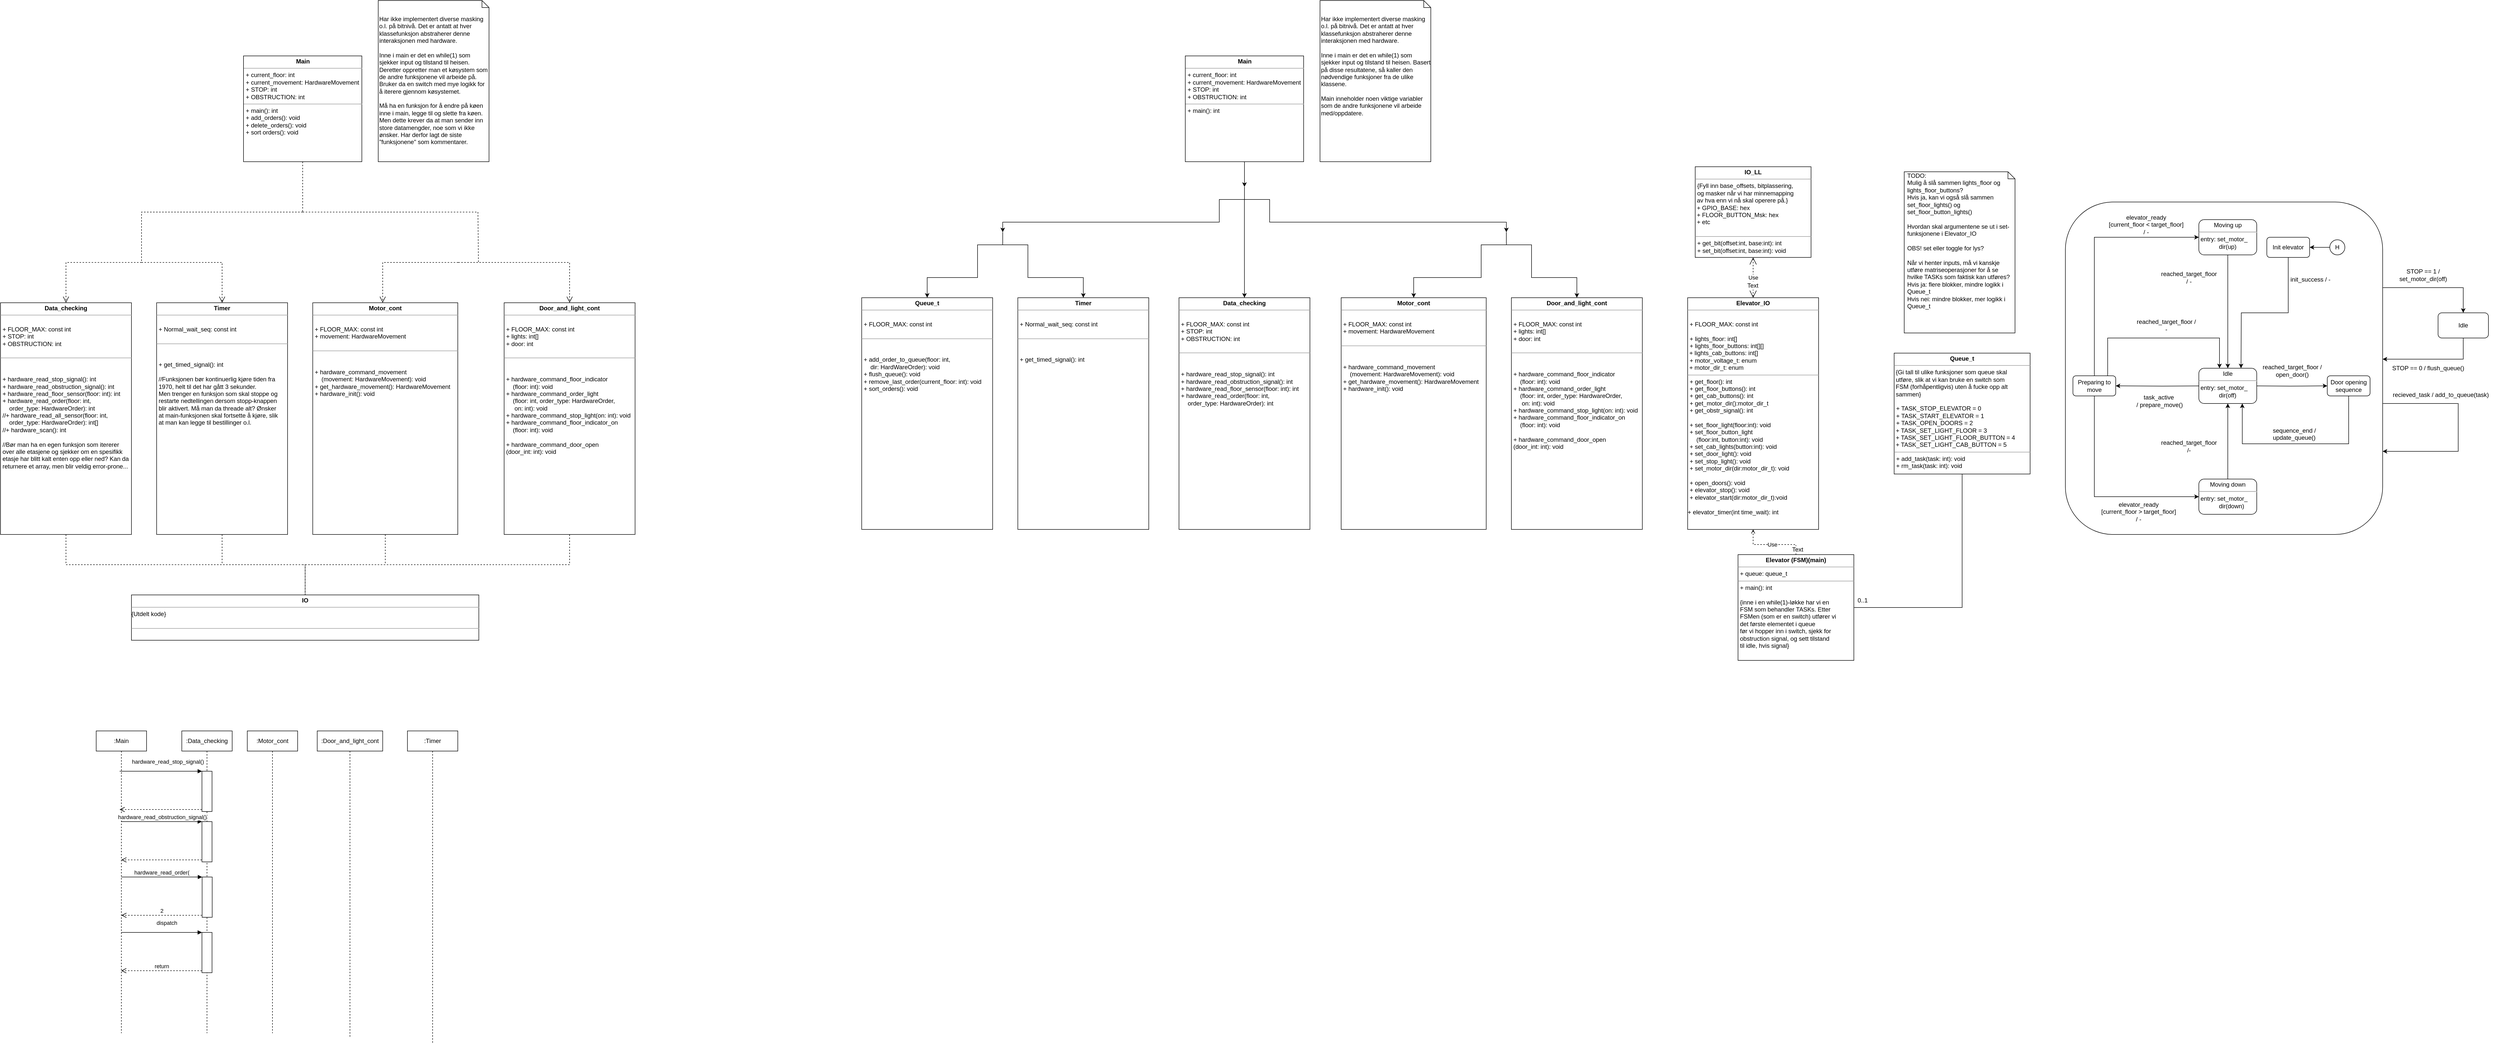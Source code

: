 <mxfile version="12.6.5" type="github"><diagram id="z0SczGEVN_gM085jFo6B" name="Page-1"><mxGraphModel dx="1600" dy="892" grid="1" gridSize="10" guides="1" tooltips="1" connect="1" arrows="1" fold="1" page="1" pageScale="1" pageWidth="850" pageHeight="1100" math="0" shadow="0"><root><mxCell id="0"/><mxCell id="1" parent="0"/><mxCell id="_k9RGH359NyKs4tSmQxl-1" style="edgeStyle=orthogonalEdgeStyle;rounded=0;orthogonalLoop=1;jettySize=auto;html=1;entryX=1;entryY=0.75;entryDx=0;entryDy=0;" edge="1" parent="1" target="_k9RGH359NyKs4tSmQxl-2"><mxGeometry relative="1" as="geometry"><mxPoint x="4770" y="799" as="sourcePoint"/><mxPoint x="4920" y="865" as="targetPoint"/><Array as="points"><mxPoint x="4770" y="840"/><mxPoint x="4920" y="840"/><mxPoint x="4920" y="935"/></Array></mxGeometry></mxCell><mxCell id="_k9RGH359NyKs4tSmQxl-2" value="" style="rounded=1;whiteSpace=wrap;html=1;shadow=0;glass=0;comic=0;" vertex="1" parent="1"><mxGeometry x="4140" y="440" width="630" height="660" as="geometry"/></mxCell><mxCell id="_k9RGH359NyKs4tSmQxl-3" value="&lt;p style=&quot;margin: 0px ; margin-top: 4px ; text-align: center&quot;&gt;&lt;b&gt;Elevator_IO&lt;/b&gt;&lt;/p&gt;&lt;hr size=&quot;1&quot;&gt;&lt;br&gt;&lt;p style=&quot;margin: 0px ; margin-left: 4px&quot;&gt;+ FLOOR_MAX: const int&lt;/p&gt;&lt;p style=&quot;margin: 0px ; margin-left: 4px&quot;&gt;&lt;br&gt;&lt;/p&gt;&lt;p style=&quot;margin: 0px ; margin-left: 4px&quot;&gt;+ lights_floor: int[]&lt;/p&gt;&lt;p style=&quot;margin: 0px ; margin-left: 4px&quot;&gt;+ lights_floor_buttons: int[][]&lt;/p&gt;&amp;nbsp;+ lights_cab_buttons: int[]&lt;br&gt;&lt;p style=&quot;margin: 0px ; margin-left: 4px&quot;&gt;+ motor_voltage_t: enum&lt;/p&gt;&amp;nbsp;+ motor_dir_t: enum&lt;hr size=&quot;1&quot;&gt;&lt;p style=&quot;margin: 0px ; margin-left: 4px&quot;&gt;+ get_floor(): int&lt;/p&gt;&lt;p style=&quot;margin: 0px ; margin-left: 4px&quot;&gt;+ get_floor_buttons(): int&lt;/p&gt;&lt;p style=&quot;margin: 0px ; margin-left: 4px&quot;&gt;+ get_cab_buttons(): int&lt;br&gt;&lt;/p&gt;&lt;p style=&quot;margin: 0px ; margin-left: 4px&quot;&gt;+ get_motor_dir():motor_dir_t&lt;/p&gt;&lt;p style=&quot;margin: 0px ; margin-left: 4px&quot;&gt;+ get_obstr_signal(): int&lt;/p&gt;&lt;p style=&quot;margin: 0px ; margin-left: 4px&quot;&gt;&lt;br&gt;&lt;/p&gt;&lt;p style=&quot;margin: 0px ; margin-left: 4px&quot;&gt;+ set_floor_light(floor:int): void&lt;/p&gt;&lt;p style=&quot;margin: 0px ; margin-left: 4px&quot;&gt;+ set_floor_button_light&lt;/p&gt;&lt;p style=&quot;margin: 0px ; margin-left: 4px&quot;&gt;&amp;nbsp;&amp;nbsp;&amp;nbsp; (floor:int, button:int): void&lt;/p&gt;&lt;p style=&quot;margin: 0px ; margin-left: 4px&quot;&gt;+ set_cab_lights(button:int): void&lt;/p&gt;&lt;p style=&quot;margin: 0px ; margin-left: 4px&quot;&gt;+ set_door_light(): void&lt;/p&gt;&lt;p style=&quot;margin: 0px ; margin-left: 4px&quot;&gt;+ set_stop_light(): void&lt;/p&gt;&lt;p style=&quot;margin: 0px ; margin-left: 4px&quot;&gt;+ set_motor_dir(dir:motor_dir_t): void&lt;br&gt;&lt;/p&gt;&lt;p style=&quot;margin: 0px ; margin-left: 4px&quot;&gt;&lt;br&gt;&lt;/p&gt;&lt;p style=&quot;margin: 0px ; margin-left: 4px&quot;&gt;+ open_doors(): void&lt;/p&gt;&lt;p style=&quot;margin: 0px ; margin-left: 4px&quot;&gt;+ elevator_stop(): void&lt;/p&gt;&lt;p style=&quot;margin: 0px ; margin-left: 4px&quot;&gt;+ elevator_start(dir:motor_dir_t):void&lt;/p&gt;&lt;p style=&quot;margin: 0px ; margin-left: 4px&quot;&gt;&lt;br&gt;&lt;/p&gt;+ elevator_timer(int time_wait): int " style="verticalAlign=top;align=left;overflow=fill;fontSize=12;fontFamily=Helvetica;html=1;rounded=0;shadow=0;comic=0;labelBackgroundColor=none;strokeWidth=1" vertex="1" parent="1"><mxGeometry x="3390" y="630" width="260" height="460" as="geometry"/></mxCell><mxCell id="_k9RGH359NyKs4tSmQxl-4" value="&lt;p style=&quot;margin: 0px ; margin-top: 4px ; text-align: center&quot;&gt;&lt;b&gt;IO_LL&lt;br&gt;&lt;/b&gt;&lt;/p&gt;&lt;hr size=&quot;1&quot;&gt;&lt;p style=&quot;margin: 0px ; margin-left: 4px&quot;&gt;{Fyll inn base_offsets, bitplassering,&lt;/p&gt;&lt;p style=&quot;margin: 0px ; margin-left: 4px&quot;&gt;og masker når vi har minnemapping&lt;/p&gt;&lt;div&gt;&amp;nbsp;av hva enn vi nå skal operere på.}&lt;/div&gt;&lt;div&gt;&amp;nbsp;+ GPIO_BASE: hex&lt;br&gt;&lt;/div&gt;&lt;div&gt;&amp;nbsp;+ FLOOR_BUTTON_Msk: hex&lt;br&gt;&lt;/div&gt;&lt;div&gt;&amp;nbsp;+ etc &lt;br&gt;&lt;/div&gt;&lt;div&gt;&lt;br&gt;&lt;/div&gt;&lt;hr size=&quot;1&quot;&gt;&lt;p style=&quot;margin: 0px ; margin-left: 4px&quot;&gt;+ get_bit(offset:int, base:int): int&lt;/p&gt;&lt;p style=&quot;margin: 0px ; margin-left: 4px&quot;&gt;+ set_bit(offset:int, base:int): void&lt;/p&gt;&lt;p style=&quot;margin: 0px ; margin-left: 4px&quot;&gt;&lt;br&gt;&lt;/p&gt;" style="verticalAlign=top;align=left;overflow=fill;fontSize=12;fontFamily=Helvetica;html=1;rounded=0;shadow=0;comic=0;labelBackgroundColor=none;strokeWidth=1" vertex="1" parent="1"><mxGeometry x="3405" y="370" width="230" height="180" as="geometry"/></mxCell><mxCell id="_k9RGH359NyKs4tSmQxl-5" value="&lt;p style=&quot;margin: 0px ; margin-top: 4px ; text-align: center&quot;&gt;&lt;b&gt;Elevator (FSM)(main)&lt;br&gt;&lt;/b&gt;&lt;/p&gt;&lt;hr size=&quot;1&quot;&gt;&lt;p style=&quot;margin: 0px ; margin-left: 4px&quot;&gt;+ queue: queue_t&lt;br&gt;&lt;/p&gt;&lt;hr size=&quot;1&quot;&gt;&lt;p style=&quot;margin: 0px ; margin-left: 4px&quot;&gt;+ main(): int&lt;/p&gt;&lt;p style=&quot;margin: 0px ; margin-left: 4px&quot;&gt;&lt;br&gt;&lt;/p&gt;&lt;p style=&quot;margin: 0px ; margin-left: 4px&quot;&gt;{inne i en while(1)-løkke har vi en&lt;/p&gt;&lt;p style=&quot;margin: 0px ; margin-left: 4px&quot;&gt;FSM som behandler TASKs. Etter&lt;/p&gt;&lt;p style=&quot;margin: 0px ; margin-left: 4px&quot;&gt;FSMen (som er en switch) utfører vi&lt;/p&gt;&lt;p style=&quot;margin: 0px ; margin-left: 4px&quot;&gt;det første elementet i queue&lt;/p&gt;&lt;p style=&quot;margin: 0px ; margin-left: 4px&quot;&gt;før vi hopper inn i switch, sjekk for&lt;/p&gt;&lt;p style=&quot;margin: 0px ; margin-left: 4px&quot;&gt;obstruction signal, og sett tilstand&lt;/p&gt;&lt;p style=&quot;margin: 0px ; margin-left: 4px&quot;&gt;til idle, hvis signal}&lt;br&gt;&lt;/p&gt;&lt;p style=&quot;margin: 0px ; margin-left: 4px&quot;&gt;&lt;br&gt;&lt;/p&gt;&lt;p style=&quot;margin: 0px ; margin-left: 4px&quot;&gt;&lt;br&gt;&lt;/p&gt;" style="verticalAlign=top;align=left;overflow=fill;fontSize=12;fontFamily=Helvetica;html=1;rounded=0;shadow=0;comic=0;labelBackgroundColor=none;strokeWidth=1" vertex="1" parent="1"><mxGeometry x="3490" y="1140" width="230" height="210" as="geometry"/></mxCell><mxCell id="_k9RGH359NyKs4tSmQxl-6" value="&lt;p style=&quot;margin: 0px ; margin-top: 4px ; text-align: center&quot;&gt;&lt;b&gt;Queue_t&lt;br&gt;&lt;/b&gt;&lt;/p&gt;&lt;hr size=&quot;1&quot;&gt;&lt;div&gt;&amp;nbsp;{Gi tall til ulike funksjoner som queue skal&lt;/div&gt;&lt;div&gt;&amp;nbsp;utføre, slik at vi kan bruke en switch som&lt;/div&gt;&lt;div&gt;&amp;nbsp;FSM (forhåpentligvis) uten å fucke opp alt&lt;/div&gt;&lt;div&gt;&amp;nbsp;sammen}&lt;/div&gt;&lt;p style=&quot;margin: 0px ; margin-left: 4px&quot;&gt;&lt;br&gt;&lt;/p&gt;&lt;p style=&quot;margin: 0px ; margin-left: 4px&quot;&gt;+ TASK_STOP_ELEVATOR = 0&lt;br&gt;&lt;/p&gt;&lt;p style=&quot;margin: 0px ; margin-left: 4px&quot;&gt;+ TASK_START_ELEVATOR = 1&lt;br&gt;&lt;/p&gt;&lt;p style=&quot;margin: 0px ; margin-left: 4px&quot;&gt;+ TASK_OPEN_DOORS = 2&lt;br&gt;&lt;/p&gt;&lt;div&gt;&amp;nbsp;+ TASK_SET_LIGHT_FLOOR = 3&lt;br&gt;&lt;/div&gt;&lt;div&gt;&amp;nbsp;+ TASK_SET_LIGHT_FLOOR_BUTTON = 4&lt;br&gt;&lt;/div&gt;&lt;div&gt;&amp;nbsp;+ TASK_SET_LIGHT_CAB_BUTTON = 5&lt;br&gt;&lt;/div&gt;&lt;hr size=&quot;1&quot;&gt;&lt;p style=&quot;margin: 0px ; margin-left: 4px&quot;&gt;+ add_task(task: int): void&lt;/p&gt;&lt;p style=&quot;margin: 0px ; margin-left: 4px&quot;&gt;+ rm_task(task: int): void&lt;/p&gt;&lt;p style=&quot;margin: 0px ; margin-left: 4px&quot;&gt;&lt;br&gt;&lt;/p&gt;" style="verticalAlign=top;align=left;overflow=fill;fontSize=12;fontFamily=Helvetica;html=1;rounded=0;shadow=0;comic=0;labelBackgroundColor=none;strokeWidth=1" vertex="1" parent="1"><mxGeometry x="3800" y="740" width="270" height="240" as="geometry"/></mxCell><mxCell id="_k9RGH359NyKs4tSmQxl-7" value="Use" style="endArrow=open;endSize=12;dashed=1;html=1;exitX=0.5;exitY=1;exitDx=0;exitDy=0;entryX=0.5;entryY=0;entryDx=0;entryDy=0;rounded=0;startArrow=open;startFill=0;" edge="1" parent="1" source="_k9RGH359NyKs4tSmQxl-3" target="_k9RGH359NyKs4tSmQxl-5"><mxGeometry width="160" relative="1" as="geometry"><mxPoint x="3390" y="1370" as="sourcePoint"/><mxPoint x="3550" y="1370" as="targetPoint"/><Array as="points"><mxPoint x="3520" y="1090"/><mxPoint x="3520" y="1120"/><mxPoint x="3605" y="1120"/></Array></mxGeometry></mxCell><mxCell id="_k9RGH359NyKs4tSmQxl-8" value="Text" style="text;html=1;align=center;verticalAlign=middle;resizable=0;points=[];labelBackgroundColor=#ffffff;" vertex="1" connectable="0" parent="_k9RGH359NyKs4tSmQxl-7"><mxGeometry x="0.852" y="3" relative="1" as="geometry"><mxPoint as="offset"/></mxGeometry></mxCell><mxCell id="_k9RGH359NyKs4tSmQxl-9" value="" style="endArrow=none;endSize=12;html=1;exitX=0.5;exitY=1;exitDx=0;exitDy=0;entryX=1;entryY=0.5;entryDx=0;entryDy=0;rounded=0;endFill=0;" edge="1" parent="1" source="_k9RGH359NyKs4tSmQxl-6" target="_k9RGH359NyKs4tSmQxl-5"><mxGeometry x="0.5" width="160" relative="1" as="geometry"><mxPoint x="3390" y="1370" as="sourcePoint"/><mxPoint x="3550" y="1370" as="targetPoint"/><Array as="points"><mxPoint x="3935" y="1245"/></Array><mxPoint as="offset"/></mxGeometry></mxCell><mxCell id="_k9RGH359NyKs4tSmQxl-10" value="Use" style="endArrow=open;endSize=12;dashed=1;html=1;strokeWidth=1;entryX=0.5;entryY=1;entryDx=0;entryDy=0;exitX=0.5;exitY=0;exitDx=0;exitDy=0;startArrow=open;startSize=12;startFill=0;rounded=0;" edge="1" parent="1" source="_k9RGH359NyKs4tSmQxl-3" target="_k9RGH359NyKs4tSmQxl-4"><mxGeometry width="160" relative="1" as="geometry"><mxPoint x="3390" y="1370" as="sourcePoint"/><mxPoint x="3550" y="1370" as="targetPoint"/></mxGeometry></mxCell><mxCell id="_k9RGH359NyKs4tSmQxl-11" value="Text" style="text;html=1;align=center;verticalAlign=middle;resizable=0;points=[];labelBackgroundColor=#ffffff;" vertex="1" connectable="0" parent="_k9RGH359NyKs4tSmQxl-10"><mxGeometry x="-0.4" y="1" relative="1" as="geometry"><mxPoint as="offset"/></mxGeometry></mxCell><mxCell id="_k9RGH359NyKs4tSmQxl-12" value="&lt;p style=&quot;margin: 0px ; margin-left: 4px&quot;&gt;TODO:&lt;/p&gt;&lt;p style=&quot;margin: 0px ; margin-left: 4px&quot;&gt;Mulig å slå sammen lights_floor og lights_floor_buttons?&lt;/p&gt;&lt;p style=&quot;margin: 0px ; margin-left: 4px&quot;&gt;Hvis ja, kan vi også slå sammen set_floor_lights() og set_floor_button_lights()&lt;/p&gt;&lt;p style=&quot;margin: 0px ; margin-left: 4px&quot;&gt;&lt;br&gt;&lt;/p&gt;&lt;p style=&quot;margin: 0px ; margin-left: 4px&quot;&gt;Hvordan skal argumentene se ut i set-funksjonene i Elevator_IO&lt;/p&gt;&lt;p style=&quot;margin: 0px ; margin-left: 4px&quot;&gt;&lt;br&gt;&lt;/p&gt;&lt;p style=&quot;margin: 0px ; margin-left: 4px&quot;&gt;OBS! set eller toggle for lys?&lt;/p&gt;&lt;p style=&quot;margin: 0px ; margin-left: 4px&quot;&gt;&lt;br&gt;&lt;/p&gt;&lt;p style=&quot;margin: 0px ; margin-left: 4px&quot;&gt;Når vi henter inputs, må vi kanskje&lt;/p&gt;&lt;p style=&quot;margin: 0px ; margin-left: 4px&quot;&gt;utføre matriseoperasjoner for å se&lt;/p&gt;&lt;p style=&quot;margin: 0px ; margin-left: 4px&quot;&gt;hvilke TASKs som faktisk kan utføres?&lt;br&gt;&lt;/p&gt;&lt;p style=&quot;margin: 0px ; margin-left: 4px&quot;&gt;Hvis ja: flere blokker, mindre logikk i Queue_t&lt;/p&gt;&lt;p style=&quot;margin: 0px ; margin-left: 4px&quot;&gt;Hvis nei: mindre blokker, mer logikk i Queue_t&lt;br&gt;&lt;/p&gt;" style="shape=note;whiteSpace=wrap;html=1;size=14;verticalAlign=top;align=left;spacingTop=-6;" vertex="1" parent="1"><mxGeometry x="3820" y="380" width="220" height="320" as="geometry"/></mxCell><mxCell id="_k9RGH359NyKs4tSmQxl-13" value="0..1" style="text;html=1;align=center;verticalAlign=middle;resizable=0;points=[];autosize=1;" vertex="1" parent="1"><mxGeometry x="3717" y="1221" width="40" height="20" as="geometry"/></mxCell><mxCell id="_k9RGH359NyKs4tSmQxl-14" style="edgeStyle=orthogonalEdgeStyle;curved=1;orthogonalLoop=1;jettySize=auto;html=1;entryX=0;entryY=0.5;entryDx=0;entryDy=0;startArrow=none;startFill=0;endArrow=classic;endFill=1;exitX=0;exitY=0.5;exitDx=0;exitDy=0;" edge="1" parent="1"><mxGeometry relative="1" as="geometry"><Array as="points"><mxPoint x="4170" y="1045"/><mxPoint x="4170" y="545"/></Array><mxPoint x="4220" y="1045" as="sourcePoint"/></mxGeometry></mxCell><mxCell id="_k9RGH359NyKs4tSmQxl-15" style="edgeStyle=orthogonalEdgeStyle;curved=1;orthogonalLoop=1;jettySize=auto;html=1;exitX=1;exitY=1;exitDx=0;exitDy=0;entryX=1;entryY=0.5;entryDx=0;entryDy=0;startArrow=none;startFill=0;endArrow=classic;endFill=1;" edge="1" parent="1"><mxGeometry relative="1" as="geometry"><Array as="points"><mxPoint x="4569" y="1105"/><mxPoint x="4970" y="1105"/><mxPoint x="4970" y="545"/></Array><mxPoint x="4600" y="545" as="targetPoint"/></mxGeometry></mxCell><mxCell id="_k9RGH359NyKs4tSmQxl-16" style="edgeStyle=orthogonalEdgeStyle;rounded=0;orthogonalLoop=1;jettySize=auto;html=1;entryX=0.5;entryY=0;entryDx=0;entryDy=0;exitX=1;exitY=0.267;exitDx=0;exitDy=0;exitPerimeter=0;" edge="1" parent="1" source="_k9RGH359NyKs4tSmQxl-2" target="_k9RGH359NyKs4tSmQxl-18"><mxGeometry relative="1" as="geometry"><mxPoint x="4810" y="610" as="sourcePoint"/><Array as="points"><mxPoint x="4770" y="610"/><mxPoint x="4930" y="610"/></Array></mxGeometry></mxCell><mxCell id="_k9RGH359NyKs4tSmQxl-17" style="edgeStyle=orthogonalEdgeStyle;rounded=0;orthogonalLoop=1;jettySize=auto;html=1;exitX=0.5;exitY=1;exitDx=0;exitDy=0;" edge="1" parent="1" source="_k9RGH359NyKs4tSmQxl-18" target="_k9RGH359NyKs4tSmQxl-2"><mxGeometry relative="1" as="geometry"><mxPoint x="4910" y="752" as="targetPoint"/><Array as="points"><mxPoint x="4930" y="752"/></Array></mxGeometry></mxCell><mxCell id="_k9RGH359NyKs4tSmQxl-18" value="&lt;div&gt;Idle&lt;br&gt;&lt;/div&gt;" style="rounded=1;whiteSpace=wrap;html=1;" vertex="1" parent="1"><mxGeometry x="4880" y="660" width="100" height="50" as="geometry"/></mxCell><mxCell id="_k9RGH359NyKs4tSmQxl-19" value="&lt;div&gt;STOP == 1 /&lt;/div&gt;&lt;div&gt;set_motor_dir(off)&lt;/div&gt;" style="text;html=1;align=center;verticalAlign=middle;resizable=0;points=[];autosize=1;" vertex="1" parent="1"><mxGeometry x="4790" y="570" width="120" height="30" as="geometry"/></mxCell><mxCell id="_k9RGH359NyKs4tSmQxl-20" value="STOP == 0 / flush_queue()" style="text;html=1;align=center;verticalAlign=middle;resizable=0;points=[];autosize=1;" vertex="1" parent="1"><mxGeometry x="4780" y="760" width="160" height="20" as="geometry"/></mxCell><mxCell id="_k9RGH359NyKs4tSmQxl-21" style="edgeStyle=orthogonalEdgeStyle;rounded=0;orthogonalLoop=1;jettySize=auto;html=1;exitX=0;exitY=0.5;exitDx=0;exitDy=0;entryX=1;entryY=0.5;entryDx=0;entryDy=0;" edge="1" parent="1" source="_k9RGH359NyKs4tSmQxl-22" target="_k9RGH359NyKs4tSmQxl-32"><mxGeometry relative="1" as="geometry"/></mxCell><mxCell id="_k9RGH359NyKs4tSmQxl-22" value="H" style="ellipse;whiteSpace=wrap;html=1;aspect=fixed;" vertex="1" parent="1"><mxGeometry x="4665" y="515" width="30" height="30" as="geometry"/></mxCell><mxCell id="_k9RGH359NyKs4tSmQxl-23" value="" style="edgeStyle=orthogonalEdgeStyle;rounded=0;orthogonalLoop=1;jettySize=auto;html=1;" edge="1" parent="1" target="_k9RGH359NyKs4tSmQxl-30"><mxGeometry relative="1" as="geometry"><mxPoint x="4510" y="805" as="sourcePoint"/></mxGeometry></mxCell><mxCell id="_k9RGH359NyKs4tSmQxl-24" value="" style="edgeStyle=orthogonalEdgeStyle;rounded=0;orthogonalLoop=1;jettySize=auto;html=1;" edge="1" parent="1" target="_k9RGH359NyKs4tSmQxl-28"><mxGeometry relative="1" as="geometry"><mxPoint x="4425" y="805" as="sourcePoint"/></mxGeometry></mxCell><mxCell id="_k9RGH359NyKs4tSmQxl-25" style="edgeStyle=orthogonalEdgeStyle;rounded=0;orthogonalLoop=1;jettySize=auto;html=1;exitX=0.75;exitY=0;exitDx=0;exitDy=0;entryX=0.25;entryY=0;entryDx=0;entryDy=0;" edge="1" parent="1" source="_k9RGH359NyKs4tSmQxl-28"><mxGeometry relative="1" as="geometry"><Array as="points"><mxPoint x="4224" y="710"/><mxPoint x="4446" y="710"/></Array><mxPoint x="4446" y="770" as="targetPoint"/></mxGeometry></mxCell><mxCell id="_k9RGH359NyKs4tSmQxl-26" style="edgeStyle=orthogonalEdgeStyle;rounded=0;orthogonalLoop=1;jettySize=auto;html=1;exitX=0.5;exitY=1;exitDx=0;exitDy=0;entryX=0;entryY=0.5;entryDx=0;entryDy=0;" edge="1" parent="1" source="_k9RGH359NyKs4tSmQxl-28" target="_k9RGH359NyKs4tSmQxl-44"><mxGeometry relative="1" as="geometry"/></mxCell><mxCell id="_k9RGH359NyKs4tSmQxl-27" style="edgeStyle=orthogonalEdgeStyle;rounded=0;orthogonalLoop=1;jettySize=auto;html=1;exitX=0.5;exitY=0;exitDx=0;exitDy=0;entryX=0;entryY=0.5;entryDx=0;entryDy=0;" edge="1" parent="1" source="_k9RGH359NyKs4tSmQxl-28" target="_k9RGH359NyKs4tSmQxl-42"><mxGeometry relative="1" as="geometry"/></mxCell><mxCell id="_k9RGH359NyKs4tSmQxl-28" value="Preparing to move" style="rounded=1;whiteSpace=wrap;html=1;shadow=0;glass=0;comic=0;" vertex="1" parent="1"><mxGeometry x="4155" y="785" width="85" height="40" as="geometry"/></mxCell><mxCell id="_k9RGH359NyKs4tSmQxl-29" style="edgeStyle=orthogonalEdgeStyle;rounded=0;orthogonalLoop=1;jettySize=auto;html=1;exitX=0.5;exitY=1;exitDx=0;exitDy=0;entryX=0.75;entryY=1;entryDx=0;entryDy=0;" edge="1" parent="1" source="_k9RGH359NyKs4tSmQxl-30" target="_k9RGH359NyKs4tSmQxl-40"><mxGeometry relative="1" as="geometry"><mxPoint x="4702.5" y="930" as="targetPoint"/><Array as="points"><mxPoint x="4703" y="920"/><mxPoint x="4491" y="920"/></Array></mxGeometry></mxCell><mxCell id="_k9RGH359NyKs4tSmQxl-30" value="Door opening sequence" style="rounded=1;whiteSpace=wrap;html=1;shadow=0;glass=0;comic=0;" vertex="1" parent="1"><mxGeometry x="4660" y="785" width="85" height="40" as="geometry"/></mxCell><mxCell id="_k9RGH359NyKs4tSmQxl-31" style="edgeStyle=orthogonalEdgeStyle;rounded=0;orthogonalLoop=1;jettySize=auto;html=1;exitX=0.5;exitY=1;exitDx=0;exitDy=0;entryX=0.75;entryY=0;entryDx=0;entryDy=0;" edge="1" parent="1" source="_k9RGH359NyKs4tSmQxl-32"><mxGeometry relative="1" as="geometry"><mxPoint x="4488.75" y="770" as="targetPoint"/></mxGeometry></mxCell><mxCell id="_k9RGH359NyKs4tSmQxl-32" value="Init elevator" style="rounded=1;whiteSpace=wrap;html=1;shadow=0;glass=0;comic=0;" vertex="1" parent="1"><mxGeometry x="4540" y="510" width="85" height="40" as="geometry"/></mxCell><mxCell id="_k9RGH359NyKs4tSmQxl-33" value="&lt;div&gt;reached_target_floor&lt;/div&gt;&lt;div&gt;/-&lt;br&gt;&lt;/div&gt;" style="text;html=1;align=center;verticalAlign=middle;resizable=0;points=[];autosize=1;" vertex="1" parent="1"><mxGeometry x="4315" y="910" width="140" height="30" as="geometry"/></mxCell><mxCell id="_k9RGH359NyKs4tSmQxl-34" value="&lt;div&gt;reached_target_floor / &lt;br&gt;&lt;/div&gt;&lt;div&gt;open_door()&lt;br&gt;&lt;/div&gt;" style="text;html=1;align=center;verticalAlign=middle;resizable=0;points=[];autosize=1;" vertex="1" parent="1"><mxGeometry x="4515" y="760" width="150" height="30" as="geometry"/></mxCell><mxCell id="_k9RGH359NyKs4tSmQxl-35" value="&lt;div&gt;task_active&lt;br&gt;&lt;/div&gt;&amp;nbsp;/ prepare_move()" style="text;html=1;align=center;verticalAlign=middle;resizable=0;points=[];autosize=1;" vertex="1" parent="1"><mxGeometry x="4265" y="820" width="120" height="30" as="geometry"/></mxCell><mxCell id="_k9RGH359NyKs4tSmQxl-36" value="&lt;div&gt;reached_target_floor &lt;br&gt;&lt;/div&gt;&lt;div&gt;/ -&lt;br&gt;&lt;/div&gt;" style="text;html=1;align=center;verticalAlign=middle;resizable=0;points=[];autosize=1;" vertex="1" parent="1"><mxGeometry x="4315" y="575" width="140" height="30" as="geometry"/></mxCell><mxCell id="_k9RGH359NyKs4tSmQxl-37" value="&lt;div&gt;elevator_ready&lt;/div&gt;&lt;div&gt;[current_floor &amp;lt; target_floor]&lt;/div&gt;&lt;div&gt;/ -&lt;/div&gt;" style="text;html=1;align=center;verticalAlign=middle;resizable=0;points=[];autosize=1;" vertex="1" parent="1"><mxGeometry x="4205" y="460" width="190" height="50" as="geometry"/></mxCell><mxCell id="_k9RGH359NyKs4tSmQxl-38" value="&lt;div&gt;elevator_ready&lt;/div&gt;&lt;div&gt;[current_floor &amp;gt; target_floor]&lt;/div&gt;&lt;div&gt;/ -&lt;/div&gt;" style="text;html=1;align=center;verticalAlign=middle;resizable=0;points=[];autosize=1;" vertex="1" parent="1"><mxGeometry x="4190" y="1030" width="190" height="50" as="geometry"/></mxCell><mxCell id="_k9RGH359NyKs4tSmQxl-39" value="&lt;div&gt;reached_target_floor /&lt;/div&gt;&lt;div&gt;-&lt;br&gt;&lt;/div&gt;" style="text;html=1;align=center;verticalAlign=middle;resizable=0;points=[];autosize=1;" vertex="1" parent="1"><mxGeometry x="4265" y="670" width="150" height="30" as="geometry"/></mxCell><mxCell id="_k9RGH359NyKs4tSmQxl-40" value="&lt;p style=&quot;margin: 4px 0px 0px&quot; align=&quot;center&quot;&gt;Idle&lt;br&gt;&lt;/p&gt;&lt;hr&gt;&lt;div&gt;&amp;nbsp;entry: set_motor_&lt;/div&gt;&lt;div&gt;&amp;nbsp;&amp;nbsp;&amp;nbsp;&amp;nbsp;&amp;nbsp;&amp;nbsp;&amp;nbsp;&amp;nbsp;&amp;nbsp;&amp;nbsp;&amp;nbsp; dir(off)&lt;br&gt;&lt;/div&gt;&lt;div&gt;&lt;br&gt;&lt;br&gt;&lt;/div&gt;" style="verticalAlign=top;align=left;overflow=fill;fontSize=12;fontFamily=Helvetica;html=1;shadow=0;glass=0;comic=0;rounded=1;" vertex="1" parent="1"><mxGeometry x="4405" y="770" width="115" height="70" as="geometry"/></mxCell><mxCell id="_k9RGH359NyKs4tSmQxl-41" style="edgeStyle=orthogonalEdgeStyle;rounded=0;orthogonalLoop=1;jettySize=auto;html=1;exitX=0.5;exitY=1;exitDx=0;exitDy=0;entryX=0.5;entryY=0;entryDx=0;entryDy=0;" edge="1" parent="1" source="_k9RGH359NyKs4tSmQxl-42" target="_k9RGH359NyKs4tSmQxl-40"><mxGeometry relative="1" as="geometry"/></mxCell><mxCell id="_k9RGH359NyKs4tSmQxl-42" value="&lt;p style=&quot;margin: 4px 0px 0px&quot; align=&quot;center&quot;&gt;Moving up&lt;br&gt;&lt;/p&gt;&lt;hr&gt;&lt;div&gt;&amp;nbsp;entry: set_motor_&lt;/div&gt;&lt;div&gt;&amp;nbsp;&amp;nbsp;&amp;nbsp;&amp;nbsp;&amp;nbsp;&amp;nbsp;&amp;nbsp;&amp;nbsp;&amp;nbsp;&amp;nbsp;&amp;nbsp; dir(up)&lt;br&gt;&lt;/div&gt;&lt;div&gt;&lt;br&gt;&lt;br&gt;&lt;/div&gt;" style="verticalAlign=top;align=left;overflow=fill;fontSize=12;fontFamily=Helvetica;html=1;shadow=0;glass=0;comic=0;rounded=1;" vertex="1" parent="1"><mxGeometry x="4405" y="475" width="115" height="70" as="geometry"/></mxCell><mxCell id="_k9RGH359NyKs4tSmQxl-43" style="edgeStyle=orthogonalEdgeStyle;rounded=0;orthogonalLoop=1;jettySize=auto;html=1;exitX=0.5;exitY=0;exitDx=0;exitDy=0;entryX=0.5;entryY=1;entryDx=0;entryDy=0;" edge="1" parent="1" source="_k9RGH359NyKs4tSmQxl-44" target="_k9RGH359NyKs4tSmQxl-40"><mxGeometry relative="1" as="geometry"/></mxCell><mxCell id="_k9RGH359NyKs4tSmQxl-44" value="&lt;p style=&quot;margin: 4px 0px 0px&quot; align=&quot;center&quot;&gt;Moving down&lt;br&gt;&lt;/p&gt;&lt;hr&gt;&lt;div&gt;&amp;nbsp;entry: set_motor_&lt;/div&gt;&lt;div&gt;&amp;nbsp;&amp;nbsp;&amp;nbsp;&amp;nbsp;&amp;nbsp;&amp;nbsp;&amp;nbsp;&amp;nbsp;&amp;nbsp;&amp;nbsp;&amp;nbsp; dir(down)&lt;br&gt;&lt;/div&gt;&lt;div&gt;&lt;br&gt;&lt;br&gt;&lt;/div&gt;" style="verticalAlign=top;align=left;overflow=fill;fontSize=12;fontFamily=Helvetica;html=1;shadow=0;glass=0;comic=0;rounded=1;" vertex="1" parent="1"><mxGeometry x="4405" y="990" width="115" height="70" as="geometry"/></mxCell><mxCell id="_k9RGH359NyKs4tSmQxl-45" value="recieved_task / add_to_queue(task) " style="text;html=1;align=center;verticalAlign=middle;resizable=0;points=[];autosize=1;" vertex="1" parent="1"><mxGeometry x="4770" y="813" width="230" height="20" as="geometry"/></mxCell><mxCell id="_k9RGH359NyKs4tSmQxl-46" value="&lt;div&gt;sequence_end /&lt;/div&gt;&lt;div&gt;update_queue()&lt;/div&gt;" style="text;html=1;" vertex="1" parent="1"><mxGeometry x="4550" y="880" width="110" height="30" as="geometry"/></mxCell><mxCell id="_k9RGH359NyKs4tSmQxl-47" value="&lt;div&gt;init_success / -&lt;/div&gt;" style="text;html=1;" vertex="1" parent="1"><mxGeometry x="4585" y="580" width="100" height="30" as="geometry"/></mxCell><mxCell id="_k9RGH359NyKs4tSmQxl-48" value="&lt;p style=&quot;margin: 0px ; margin-top: 4px ; text-align: center&quot;&gt;&lt;b&gt;Door_and_light_cont&lt;/b&gt;&lt;/p&gt;&lt;hr size=&quot;1&quot;&gt;&lt;br&gt;&lt;p style=&quot;margin: 0px ; margin-left: 4px&quot;&gt;+ FLOOR_MAX: const int&lt;/p&gt;&lt;p style=&quot;margin: 0px ; margin-left: 4px&quot;&gt;+ lights: int[]&lt;/p&gt;&lt;p style=&quot;margin: 0px ; margin-left: 4px&quot;&gt;+ door: int&lt;/p&gt;&lt;p style=&quot;margin: 0px ; margin-left: 4px&quot;&gt;&lt;br&gt;&lt;/p&gt;&lt;p style=&quot;margin: 0px ; margin-left: 4px&quot;&gt;&lt;/p&gt;&lt;hr size=&quot;1&quot;&gt;&lt;p style=&quot;margin: 0px ; margin-left: 4px&quot;&gt;&lt;br&gt;&lt;/p&gt;&lt;p style=&quot;margin: 0px ; margin-left: 4px&quot;&gt;&lt;br&gt;&lt;/p&gt;&lt;p style=&quot;margin: 0px ; margin-left: 4px&quot;&gt;+ hardware_command_floor_indicator&lt;/p&gt;&lt;p style=&quot;margin: 0px ; margin-left: 4px&quot;&gt;&amp;nbsp; &amp;nbsp; (floor: int): void&lt;/p&gt;&lt;p style=&quot;margin: 0px ; margin-left: 4px&quot;&gt;+ hardware_command_order_light&lt;/p&gt;&lt;p style=&quot;margin: 0px ; margin-left: 4px&quot;&gt;&amp;nbsp; &amp;nbsp; (floor: int, order_type: HardwareOrder,&amp;nbsp;&lt;/p&gt;&lt;p style=&quot;margin: 0px ; margin-left: 4px&quot;&gt;&amp;nbsp; &amp;nbsp; &amp;nbsp;on: int): void&lt;/p&gt;&lt;p style=&quot;margin: 0px ; margin-left: 4px&quot;&gt;+ hardware_command_stop_light(on: int): void&lt;/p&gt;&lt;p style=&quot;margin: 0px ; margin-left: 4px&quot;&gt;+ hardware_command_floor_indicator_on&lt;/p&gt;&lt;p style=&quot;margin: 0px ; margin-left: 4px&quot;&gt;&amp;nbsp; &amp;nbsp; (floor: int): void&lt;/p&gt;&lt;p style=&quot;margin: 0px ; margin-left: 4px&quot;&gt;&lt;br&gt;&lt;/p&gt;&lt;p style=&quot;margin: 0px 0px 0px 4px&quot;&gt;+ hardware_command_door_open&lt;/p&gt;&lt;p style=&quot;margin: 0px 0px 0px 4px&quot;&gt;(door_int: int): void&lt;/p&gt;&lt;p style=&quot;margin: 0px 0px 0px 4px&quot;&gt;&lt;br&gt;&lt;/p&gt;" style="verticalAlign=top;align=left;overflow=fill;fontSize=12;fontFamily=Helvetica;html=1;rounded=0;shadow=0;comic=0;labelBackgroundColor=none;strokeWidth=1" vertex="1" parent="1"><mxGeometry x="3040" y="630" width="260" height="460" as="geometry"/></mxCell><mxCell id="_k9RGH359NyKs4tSmQxl-49" value="&lt;p style=&quot;margin: 0px ; margin-top: 4px ; text-align: center&quot;&gt;&lt;b&gt;Motor_cont&lt;/b&gt;&lt;/p&gt;&lt;hr size=&quot;1&quot;&gt;&lt;br&gt;&lt;p style=&quot;margin: 0px ; margin-left: 4px&quot;&gt;+ FLOOR_MAX: const int&lt;/p&gt;&lt;p style=&quot;margin: 0px ; margin-left: 4px&quot;&gt;+ movement: HardwareMovement&lt;/p&gt;&lt;p style=&quot;margin: 0px ; margin-left: 4px&quot;&gt;&lt;br&gt;&lt;/p&gt;&lt;p style=&quot;margin: 0px ; margin-left: 4px&quot;&gt;&lt;/p&gt;&lt;hr size=&quot;1&quot;&gt;&lt;p style=&quot;margin: 0px ; margin-left: 4px&quot;&gt;&lt;br&gt;&lt;/p&gt;&lt;p style=&quot;margin: 0px ; margin-left: 4px&quot;&gt;&lt;br&gt;&lt;/p&gt;&lt;p style=&quot;margin: 0px ; margin-left: 4px&quot;&gt;+ hardware_command_movement&lt;/p&gt;&lt;p style=&quot;margin: 0px ; margin-left: 4px&quot;&gt;&amp;nbsp; &amp;nbsp; (movement: HardwareMovement): void&lt;/p&gt;&lt;p style=&quot;margin: 0px ; margin-left: 4px&quot;&gt;+ get_hardware_movement(): HardwareMovement&lt;/p&gt;&lt;p style=&quot;margin: 0px ; margin-left: 4px&quot;&gt;+ hardware_init(): void&lt;/p&gt;" style="verticalAlign=top;align=left;overflow=fill;fontSize=12;fontFamily=Helvetica;html=1;rounded=0;shadow=0;comic=0;labelBackgroundColor=none;strokeWidth=1" vertex="1" parent="1"><mxGeometry x="2702" y="630" width="288" height="460" as="geometry"/></mxCell><mxCell id="_k9RGH359NyKs4tSmQxl-50" value="&lt;p style=&quot;margin: 0px ; margin-top: 4px ; text-align: center&quot;&gt;&lt;b&gt;Data_checking&lt;/b&gt;&lt;/p&gt;&lt;hr size=&quot;1&quot;&gt;&lt;br&gt;&lt;p style=&quot;margin: 0px ; margin-left: 4px&quot;&gt;+ FLOOR_MAX: const int&lt;/p&gt;&lt;p style=&quot;margin: 0px ; margin-left: 4px&quot;&gt;+ STOP: int&lt;/p&gt;&lt;p style=&quot;margin: 0px ; margin-left: 4px&quot;&gt;+ OBSTRUCTION: int&lt;/p&gt;&lt;p style=&quot;margin: 0px ; margin-left: 4px&quot;&gt;&lt;br&gt;&lt;/p&gt;&lt;p style=&quot;margin: 0px ; margin-left: 4px&quot;&gt;&lt;/p&gt;&lt;hr size=&quot;1&quot;&gt;&lt;p style=&quot;margin: 0px ; margin-left: 4px&quot;&gt;&lt;br&gt;&lt;/p&gt;&lt;p style=&quot;margin: 0px ; margin-left: 4px&quot;&gt;&lt;br&gt;&lt;/p&gt;&lt;p style=&quot;margin: 0px ; margin-left: 4px&quot;&gt;+ hardware_read_stop_signal(): int&lt;/p&gt;&lt;p style=&quot;margin: 0px ; margin-left: 4px&quot;&gt;+ hardware_read_obstruction_signal(): int&lt;br&gt;&lt;/p&gt;&lt;p style=&quot;margin: 0px ; margin-left: 4px&quot;&gt;+ hardware_read_floor_sensor(floor: int): int&lt;/p&gt;&lt;p style=&quot;margin: 0px ; margin-left: 4px&quot;&gt;+ hardware_read_order(floor: int,&amp;nbsp;&lt;/p&gt;&lt;p style=&quot;margin: 0px ; margin-left: 4px&quot;&gt;&amp;nbsp; &amp;nbsp; order_type: HardwareOrder): int&lt;/p&gt;" style="verticalAlign=top;align=left;overflow=fill;fontSize=12;fontFamily=Helvetica;html=1;rounded=0;shadow=0;comic=0;labelBackgroundColor=none;strokeWidth=1" vertex="1" parent="1"><mxGeometry x="2380" y="630" width="260" height="460" as="geometry"/></mxCell><mxCell id="_k9RGH359NyKs4tSmQxl-51" value="&lt;p style=&quot;margin: 0px ; margin-top: 4px ; text-align: center&quot;&gt;&lt;b&gt;Timer&lt;/b&gt;&lt;/p&gt;&lt;hr size=&quot;1&quot;&gt;&lt;br&gt;&lt;p style=&quot;margin: 0px ; margin-left: 4px&quot;&gt;+ Normal_wait_seq: const int&lt;/p&gt;&lt;p style=&quot;margin: 0px ; margin-left: 4px&quot;&gt;&lt;br&gt;&lt;/p&gt;&lt;p style=&quot;margin: 0px ; margin-left: 4px&quot;&gt;&lt;/p&gt;&lt;hr size=&quot;1&quot;&gt;&lt;p style=&quot;margin: 0px ; margin-left: 4px&quot;&gt;&lt;br&gt;&lt;/p&gt;&lt;p style=&quot;margin: 0px ; margin-left: 4px&quot;&gt;&lt;br&gt;&lt;/p&gt;&lt;p style=&quot;margin: 0px ; margin-left: 4px&quot;&gt;+ get_timed_signal(): int&amp;nbsp;&lt;/p&gt;&lt;p style=&quot;margin: 0px ; margin-left: 4px&quot;&gt;&lt;br&gt;&lt;/p&gt;&lt;p style=&quot;margin: 0px ; margin-left: 4px&quot;&gt;&lt;br&gt;&lt;/p&gt;" style="verticalAlign=top;align=left;overflow=fill;fontSize=12;fontFamily=Helvetica;html=1;rounded=0;shadow=0;comic=0;labelBackgroundColor=none;strokeWidth=1" vertex="1" parent="1"><mxGeometry x="2060" y="630" width="260" height="460" as="geometry"/></mxCell><mxCell id="_k9RGH359NyKs4tSmQxl-52" value="&lt;p style=&quot;margin: 0px ; margin-top: 4px ; text-align: center&quot;&gt;&lt;b&gt;Queue_t&lt;/b&gt;&lt;/p&gt;&lt;hr size=&quot;1&quot;&gt;&lt;br&gt;&lt;p style=&quot;margin: 0px ; margin-left: 4px&quot;&gt;+ FLOOR_MAX: const int&lt;/p&gt;&lt;p style=&quot;margin: 0px ; margin-left: 4px&quot;&gt;&lt;br&gt;&lt;/p&gt;&lt;p style=&quot;margin: 0px ; margin-left: 4px&quot;&gt;&lt;/p&gt;&lt;hr size=&quot;1&quot;&gt;&lt;p style=&quot;margin: 0px ; margin-left: 4px&quot;&gt;&lt;br&gt;&lt;/p&gt;&lt;p style=&quot;margin: 0px ; margin-left: 4px&quot;&gt;&lt;br&gt;&lt;/p&gt;&lt;p style=&quot;margin: 0px ; margin-left: 4px&quot;&gt;+ add_order_to_queue(floor: int,&amp;nbsp;&lt;/p&gt;&lt;p style=&quot;margin: 0px ; margin-left: 4px&quot;&gt;&amp;nbsp; &amp;nbsp; dir: HardWareOrder): void&lt;/p&gt;&lt;p style=&quot;margin: 0px ; margin-left: 4px&quot;&gt;&lt;span&gt;+ flush_queue(): void&lt;/span&gt;&lt;/p&gt;&lt;p style=&quot;margin: 0px ; margin-left: 4px&quot;&gt;&lt;span&gt;+ remove_last_order(current_floor: int): void&lt;/span&gt;&lt;/p&gt;&lt;p style=&quot;margin: 0px ; margin-left: 4px&quot;&gt;&lt;span&gt;+ sort_orders(): void&lt;/span&gt;&lt;/p&gt;&lt;p style=&quot;margin: 0px ; margin-left: 4px&quot;&gt;&lt;span&gt;&amp;nbsp; &amp;nbsp;&amp;nbsp;&lt;/span&gt;&lt;/p&gt;" style="verticalAlign=top;align=left;overflow=fill;fontSize=12;fontFamily=Helvetica;html=1;rounded=0;shadow=0;comic=0;labelBackgroundColor=none;strokeWidth=1" vertex="1" parent="1"><mxGeometry x="1750" y="630" width="260" height="460" as="geometry"/></mxCell><mxCell id="_k9RGH359NyKs4tSmQxl-53" style="edgeStyle=orthogonalEdgeStyle;rounded=0;orthogonalLoop=1;jettySize=auto;html=1;exitX=0.5;exitY=1;exitDx=0;exitDy=0;entryX=0;entryY=0.5;entryDx=0;entryDy=0;entryPerimeter=0;" edge="1" parent="1" source="_k9RGH359NyKs4tSmQxl-54" target="_k9RGH359NyKs4tSmQxl-59"><mxGeometry relative="1" as="geometry"/></mxCell><mxCell id="_k9RGH359NyKs4tSmQxl-54" value="&lt;p style=&quot;margin: 0px ; margin-top: 4px ; text-align: center&quot;&gt;&lt;b&gt;Main&lt;br&gt;&lt;/b&gt;&lt;/p&gt;&lt;hr size=&quot;1&quot;&gt;&lt;p style=&quot;margin: 0px ; margin-left: 4px&quot;&gt;+ current_floor: int&lt;br&gt;&lt;/p&gt;&lt;p style=&quot;margin: 0px ; margin-left: 4px&quot;&gt;+ current_movement: HardwareMovement&lt;/p&gt;&lt;p style=&quot;margin: 0px ; margin-left: 4px&quot;&gt;+ STOP: int&lt;/p&gt;&lt;p style=&quot;margin: 0px ; margin-left: 4px&quot;&gt;+ OBSTRUCTION: int&lt;/p&gt;&lt;hr size=&quot;1&quot;&gt;&lt;p style=&quot;margin: 0px ; margin-left: 4px&quot;&gt;+ main(): int&lt;/p&gt;&lt;p style=&quot;margin: 0px ; margin-left: 4px&quot;&gt;&lt;br&gt;&lt;/p&gt;&lt;p style=&quot;margin: 0px ; margin-left: 4px&quot;&gt;&lt;br&gt;&lt;/p&gt;" style="verticalAlign=top;align=left;overflow=fill;fontSize=12;fontFamily=Helvetica;html=1;rounded=0;shadow=0;comic=0;labelBackgroundColor=none;strokeWidth=1" vertex="1" parent="1"><mxGeometry x="2392.5" y="150" width="235" height="210" as="geometry"/></mxCell><mxCell id="_k9RGH359NyKs4tSmQxl-55" value="&lt;br&gt;&lt;br&gt;Har ikke implementert diverse masking o.l. på bitnivå. Det er antatt at hver klassefunksjon abstraherer denne interaksjonen med hardware.&lt;br&gt;&lt;br&gt;Inne i main er det en while(1) som sjekker input og tilstand til heisen. Basert på disse resultatene, så kaller den nødvendige funksjoner fra de ulike klassene.&lt;br&gt;&lt;br&gt;Main inneholder noen viktige variabler som de andre funksjonene vil arbeide med/oppdatere." style="shape=note;whiteSpace=wrap;html=1;size=14;verticalAlign=top;align=left;spacingTop=-6;" vertex="1" parent="1"><mxGeometry x="2660" y="40" width="220" height="320" as="geometry"/></mxCell><mxCell id="_k9RGH359NyKs4tSmQxl-56" style="edgeStyle=orthogonalEdgeStyle;rounded=0;orthogonalLoop=1;jettySize=auto;html=1;exitX=1;exitY=0;exitDx=0;exitDy=0;exitPerimeter=0;" edge="1" parent="1" source="_k9RGH359NyKs4tSmQxl-59" target="_k9RGH359NyKs4tSmQxl-62"><mxGeometry relative="1" as="geometry"/></mxCell><mxCell id="_k9RGH359NyKs4tSmQxl-57" style="edgeStyle=orthogonalEdgeStyle;rounded=0;orthogonalLoop=1;jettySize=auto;html=1;exitX=0.506;exitY=0.501;exitDx=0;exitDy=0;exitPerimeter=0;entryX=0.5;entryY=0;entryDx=0;entryDy=0;" edge="1" parent="1" source="_k9RGH359NyKs4tSmQxl-59" target="_k9RGH359NyKs4tSmQxl-50"><mxGeometry relative="1" as="geometry"/></mxCell><mxCell id="_k9RGH359NyKs4tSmQxl-58" style="edgeStyle=orthogonalEdgeStyle;rounded=0;orthogonalLoop=1;jettySize=auto;html=1;exitX=1;exitY=1;exitDx=0;exitDy=0;exitPerimeter=0;" edge="1" parent="1" source="_k9RGH359NyKs4tSmQxl-59" target="_k9RGH359NyKs4tSmQxl-65"><mxGeometry relative="1" as="geometry"/></mxCell><mxCell id="_k9RGH359NyKs4tSmQxl-59" value="" style="html=1;shape=mxgraph.flowchart.annotation_2;align=left;labelPosition=right;direction=south;" vertex="1" parent="1"><mxGeometry x="2460" y="410" width="100" height="50" as="geometry"/></mxCell><mxCell id="_k9RGH359NyKs4tSmQxl-60" style="edgeStyle=orthogonalEdgeStyle;rounded=0;orthogonalLoop=1;jettySize=auto;html=1;exitX=1;exitY=0;exitDx=0;exitDy=0;exitPerimeter=0;entryX=0.5;entryY=0;entryDx=0;entryDy=0;" edge="1" parent="1" source="_k9RGH359NyKs4tSmQxl-62" target="_k9RGH359NyKs4tSmQxl-48"><mxGeometry relative="1" as="geometry"/></mxCell><mxCell id="_k9RGH359NyKs4tSmQxl-61" style="edgeStyle=orthogonalEdgeStyle;rounded=0;orthogonalLoop=1;jettySize=auto;html=1;exitX=1;exitY=1;exitDx=0;exitDy=0;exitPerimeter=0;entryX=0.5;entryY=0;entryDx=0;entryDy=0;" edge="1" parent="1" source="_k9RGH359NyKs4tSmQxl-62" target="_k9RGH359NyKs4tSmQxl-49"><mxGeometry relative="1" as="geometry"/></mxCell><mxCell id="_k9RGH359NyKs4tSmQxl-62" value="" style="html=1;shape=mxgraph.flowchart.annotation_2;align=left;labelPosition=right;direction=south;" vertex="1" parent="1"><mxGeometry x="2980" y="500" width="100" height="50" as="geometry"/></mxCell><mxCell id="_k9RGH359NyKs4tSmQxl-63" style="edgeStyle=orthogonalEdgeStyle;rounded=0;orthogonalLoop=1;jettySize=auto;html=1;exitX=1;exitY=0;exitDx=0;exitDy=0;exitPerimeter=0;entryX=0.5;entryY=0;entryDx=0;entryDy=0;" edge="1" parent="1" source="_k9RGH359NyKs4tSmQxl-65" target="_k9RGH359NyKs4tSmQxl-51"><mxGeometry relative="1" as="geometry"/></mxCell><mxCell id="_k9RGH359NyKs4tSmQxl-64" style="edgeStyle=orthogonalEdgeStyle;rounded=0;orthogonalLoop=1;jettySize=auto;html=1;exitX=1;exitY=1;exitDx=0;exitDy=0;exitPerimeter=0;entryX=0.5;entryY=0;entryDx=0;entryDy=0;" edge="1" parent="1" source="_k9RGH359NyKs4tSmQxl-65" target="_k9RGH359NyKs4tSmQxl-52"><mxGeometry relative="1" as="geometry"/></mxCell><mxCell id="_k9RGH359NyKs4tSmQxl-65" value="" style="html=1;shape=mxgraph.flowchart.annotation_2;align=left;labelPosition=right;direction=south;" vertex="1" parent="1"><mxGeometry x="1980" y="500.0" width="100" height="50" as="geometry"/></mxCell><mxCell id="_k9RGH359NyKs4tSmQxl-105" style="edgeStyle=orthogonalEdgeStyle;rounded=0;orthogonalLoop=1;jettySize=auto;html=1;exitX=0.5;exitY=1;exitDx=0;exitDy=0;startArrow=none;startFill=0;endArrow=none;endFill=0;strokeColor=#000000;dashed=1;" edge="1" parent="1" source="_k9RGH359NyKs4tSmQxl-66"><mxGeometry relative="1" as="geometry"><mxPoint x="640" y="1160" as="targetPoint"/><Array as="points"><mxPoint x="804" y="1160"/></Array></mxGeometry></mxCell><mxCell id="_k9RGH359NyKs4tSmQxl-66" value="&lt;p style=&quot;margin: 0px ; margin-top: 4px ; text-align: center&quot;&gt;&lt;b&gt;Motor_cont&lt;/b&gt;&lt;/p&gt;&lt;hr size=&quot;1&quot;&gt;&lt;br&gt;&lt;p style=&quot;margin: 0px ; margin-left: 4px&quot;&gt;+ FLOOR_MAX: const int&lt;/p&gt;&lt;p style=&quot;margin: 0px ; margin-left: 4px&quot;&gt;+ movement: HardwareMovement&lt;/p&gt;&lt;p style=&quot;margin: 0px ; margin-left: 4px&quot;&gt;&lt;br&gt;&lt;/p&gt;&lt;p style=&quot;margin: 0px ; margin-left: 4px&quot;&gt;&lt;/p&gt;&lt;hr size=&quot;1&quot;&gt;&lt;p style=&quot;margin: 0px ; margin-left: 4px&quot;&gt;&lt;br&gt;&lt;/p&gt;&lt;p style=&quot;margin: 0px ; margin-left: 4px&quot;&gt;&lt;br&gt;&lt;/p&gt;&lt;p style=&quot;margin: 0px ; margin-left: 4px&quot;&gt;+ hardware_command_movement&lt;/p&gt;&lt;p style=&quot;margin: 0px ; margin-left: 4px&quot;&gt;&amp;nbsp; &amp;nbsp; (movement: HardwareMovement): void&lt;/p&gt;&lt;p style=&quot;margin: 0px ; margin-left: 4px&quot;&gt;+ get_hardware_movement(): HardwareMovement&lt;/p&gt;&lt;p style=&quot;margin: 0px ; margin-left: 4px&quot;&gt;+ hardware_init(): void&lt;/p&gt;" style="verticalAlign=top;align=left;overflow=fill;fontSize=12;fontFamily=Helvetica;html=1;rounded=0;shadow=0;comic=0;labelBackgroundColor=none;strokeWidth=1" vertex="1" parent="1"><mxGeometry x="660" y="640" width="288" height="460" as="geometry"/></mxCell><mxCell id="_k9RGH359NyKs4tSmQxl-104" style="edgeStyle=orthogonalEdgeStyle;rounded=0;orthogonalLoop=1;jettySize=auto;html=1;exitX=0.5;exitY=1;exitDx=0;exitDy=0;startArrow=none;startFill=0;endArrow=none;endFill=0;strokeColor=#000000;dashed=1;" edge="1" parent="1" source="_k9RGH359NyKs4tSmQxl-67"><mxGeometry relative="1" as="geometry"><mxPoint x="480" y="1160" as="targetPoint"/></mxGeometry></mxCell><mxCell id="_k9RGH359NyKs4tSmQxl-67" value="&lt;p style=&quot;margin: 0px ; margin-top: 4px ; text-align: center&quot;&gt;&lt;b&gt;Timer&lt;/b&gt;&lt;/p&gt;&lt;hr size=&quot;1&quot;&gt;&lt;br&gt;&lt;p style=&quot;margin: 0px ; margin-left: 4px&quot;&gt;+ Normal_wait_seq: const int&lt;/p&gt;&lt;p style=&quot;margin: 0px ; margin-left: 4px&quot;&gt;&lt;br&gt;&lt;/p&gt;&lt;p style=&quot;margin: 0px ; margin-left: 4px&quot;&gt;&lt;/p&gt;&lt;hr size=&quot;1&quot;&gt;&lt;p style=&quot;margin: 0px ; margin-left: 4px&quot;&gt;&lt;br&gt;&lt;/p&gt;&lt;p style=&quot;margin: 0px ; margin-left: 4px&quot;&gt;&lt;br&gt;&lt;/p&gt;&lt;p style=&quot;margin: 0px ; margin-left: 4px&quot;&gt;+ get_timed_signal(): int&amp;nbsp;&lt;/p&gt;&lt;p style=&quot;margin: 0px ; margin-left: 4px&quot;&gt;&lt;br&gt;&lt;/p&gt;&lt;p style=&quot;margin: 0px ; margin-left: 4px&quot;&gt;//Funksjonen bør kontinuerlig kjøre tiden fra&amp;nbsp;&lt;/p&gt;&lt;p style=&quot;margin: 0px ; margin-left: 4px&quot;&gt;1970, helt til det har gått 3 sekunder.&amp;nbsp;&lt;/p&gt;&lt;p style=&quot;margin: 0px ; margin-left: 4px&quot;&gt;Men trenger en funksjon som skal stoppe og&amp;nbsp;&lt;/p&gt;&lt;p style=&quot;margin: 0px ; margin-left: 4px&quot;&gt;restarte ned&lt;span&gt;tellingen dersom stopp-knappen&amp;nbsp;&lt;/span&gt;&lt;/p&gt;&lt;p style=&quot;margin: 0px ; margin-left: 4px&quot;&gt;&lt;span&gt;blir aktivert. Må man da threade alt? Ønsker&amp;nbsp;&lt;/span&gt;&lt;/p&gt;&lt;p style=&quot;margin: 0px ; margin-left: 4px&quot;&gt;&lt;span&gt;at main-funksjonen skal fortsette å kjøre, slik&lt;/span&gt;&lt;/p&gt;&lt;p style=&quot;margin: 0px ; margin-left: 4px&quot;&gt;&lt;span&gt;at man kan legge til bestillinger o.l.&lt;/span&gt;&lt;/p&gt;&lt;p style=&quot;margin: 0px ; margin-left: 4px&quot;&gt;&lt;br&gt;&lt;/p&gt;&lt;p style=&quot;margin: 0px ; margin-left: 4px&quot;&gt;&lt;br&gt;&lt;/p&gt;" style="verticalAlign=top;align=left;overflow=fill;fontSize=12;fontFamily=Helvetica;html=1;rounded=0;shadow=0;comic=0;labelBackgroundColor=none;strokeWidth=1" vertex="1" parent="1"><mxGeometry x="350" y="640" width="260" height="460" as="geometry"/></mxCell><mxCell id="_k9RGH359NyKs4tSmQxl-68" value="&lt;p style=&quot;margin: 0px ; margin-top: 4px ; text-align: center&quot;&gt;&lt;b&gt;Main&lt;br&gt;&lt;/b&gt;&lt;/p&gt;&lt;hr size=&quot;1&quot;&gt;&lt;p style=&quot;margin: 0px ; margin-left: 4px&quot;&gt;+ current_floor: int&lt;br&gt;&lt;/p&gt;&lt;p style=&quot;margin: 0px ; margin-left: 4px&quot;&gt;+ current_movement: HardwareMovement&lt;/p&gt;&lt;p style=&quot;margin: 0px ; margin-left: 4px&quot;&gt;+ STOP: int&lt;/p&gt;&lt;p style=&quot;margin: 0px ; margin-left: 4px&quot;&gt;+ OBSTRUCTION: int&lt;/p&gt;&lt;hr size=&quot;1&quot;&gt;&lt;p style=&quot;margin: 0px ; margin-left: 4px&quot;&gt;+ main(): int&lt;/p&gt;&lt;p style=&quot;margin: 0px ; margin-left: 4px&quot;&gt;+ add_orders(): void&lt;/p&gt;&lt;p style=&quot;margin: 0px ; margin-left: 4px&quot;&gt;+ delete_orders(): void&lt;/p&gt;&lt;p style=&quot;margin: 0px ; margin-left: 4px&quot;&gt;+ sort orders(): void&lt;/p&gt;&lt;p style=&quot;margin: 0px ; margin-left: 4px&quot;&gt;&lt;br&gt;&lt;/p&gt;&lt;p style=&quot;margin: 0px ; margin-left: 4px&quot;&gt;&lt;br&gt;&lt;/p&gt;" style="verticalAlign=top;align=left;overflow=fill;fontSize=12;fontFamily=Helvetica;html=1;rounded=0;shadow=0;comic=0;labelBackgroundColor=none;strokeWidth=1" vertex="1" parent="1"><mxGeometry x="522.5" y="150" width="235" height="210" as="geometry"/></mxCell><mxCell id="_k9RGH359NyKs4tSmQxl-69" value="&lt;br&gt;&lt;br&gt;Har ikke implementert diverse masking o.l. på bitnivå. Det er antatt at hver klassefunksjon abstraherer denne interaksjonen med hardware.&lt;br&gt;&lt;br&gt;Inne i main er det en while(1) som sjekker input og tilstand til heisen. Deretter oppretter man et køsystem som de andre funksjonene vil arbeide på. Bruker da en switch med mye logikk for å iterere gjennom køsystemet.&lt;br&gt;&lt;br&gt;Må ha en funksjon for å endre på køen inne i main, legge til og slette fra køen. Men dette krever da at man sender inn store datamengder, noe som vi ikke ønsker. Har derfor lagt de siste &quot;funksjonene&quot; som kommentarer." style="shape=note;whiteSpace=wrap;html=1;size=14;verticalAlign=top;align=left;spacingTop=-6;" vertex="1" parent="1"><mxGeometry x="790" y="40" width="220" height="320" as="geometry"/></mxCell><mxCell id="_k9RGH359NyKs4tSmQxl-106" style="edgeStyle=orthogonalEdgeStyle;rounded=0;orthogonalLoop=1;jettySize=auto;html=1;exitX=0.5;exitY=1;exitDx=0;exitDy=0;startArrow=none;startFill=0;endArrow=none;endFill=0;strokeColor=#000000;dashed=1;" edge="1" parent="1" source="_k9RGH359NyKs4tSmQxl-73" target="_k9RGH359NyKs4tSmQxl-102"><mxGeometry relative="1" as="geometry"/></mxCell><mxCell id="_k9RGH359NyKs4tSmQxl-73" value="&lt;p style=&quot;margin: 0px ; margin-top: 4px ; text-align: center&quot;&gt;&lt;b&gt;Door_and_light_cont&lt;/b&gt;&lt;/p&gt;&lt;hr size=&quot;1&quot;&gt;&lt;br&gt;&lt;p style=&quot;margin: 0px ; margin-left: 4px&quot;&gt;+ FLOOR_MAX: const int&lt;/p&gt;&lt;p style=&quot;margin: 0px ; margin-left: 4px&quot;&gt;+ lights: int[]&lt;/p&gt;&lt;p style=&quot;margin: 0px ; margin-left: 4px&quot;&gt;+ door: int&lt;/p&gt;&lt;p style=&quot;margin: 0px ; margin-left: 4px&quot;&gt;&lt;br&gt;&lt;/p&gt;&lt;p style=&quot;margin: 0px ; margin-left: 4px&quot;&gt;&lt;/p&gt;&lt;hr size=&quot;1&quot;&gt;&lt;p style=&quot;margin: 0px ; margin-left: 4px&quot;&gt;&lt;br&gt;&lt;/p&gt;&lt;p style=&quot;margin: 0px ; margin-left: 4px&quot;&gt;&lt;br&gt;&lt;/p&gt;&lt;p style=&quot;margin: 0px ; margin-left: 4px&quot;&gt;+ hardware_command_floor_indicator&lt;/p&gt;&lt;p style=&quot;margin: 0px ; margin-left: 4px&quot;&gt;&amp;nbsp; &amp;nbsp; (floor: int): void&lt;/p&gt;&lt;p style=&quot;margin: 0px ; margin-left: 4px&quot;&gt;+ hardware_command_order_light&lt;/p&gt;&lt;p style=&quot;margin: 0px ; margin-left: 4px&quot;&gt;&amp;nbsp; &amp;nbsp; (floor: int, order_type: HardwareOrder,&amp;nbsp;&lt;/p&gt;&lt;p style=&quot;margin: 0px ; margin-left: 4px&quot;&gt;&amp;nbsp; &amp;nbsp; &amp;nbsp;on: int): void&lt;/p&gt;&lt;p style=&quot;margin: 0px ; margin-left: 4px&quot;&gt;+ hardware_command_stop_light(on: int): void&lt;/p&gt;&lt;p style=&quot;margin: 0px ; margin-left: 4px&quot;&gt;+ hardware_command_floor_indicator_on&lt;/p&gt;&lt;p style=&quot;margin: 0px ; margin-left: 4px&quot;&gt;&amp;nbsp; &amp;nbsp; (floor: int): void&lt;/p&gt;&lt;p style=&quot;margin: 0px ; margin-left: 4px&quot;&gt;&lt;br&gt;&lt;/p&gt;&lt;p style=&quot;margin: 0px 0px 0px 4px&quot;&gt;+ hardware_command_door_open&lt;/p&gt;&lt;p style=&quot;margin: 0px 0px 0px 4px&quot;&gt;(door_int: int): void&lt;/p&gt;&lt;p style=&quot;margin: 0px 0px 0px 4px&quot;&gt;&lt;br&gt;&lt;/p&gt;" style="verticalAlign=top;align=left;overflow=fill;fontSize=12;fontFamily=Helvetica;html=1;rounded=0;shadow=0;comic=0;labelBackgroundColor=none;strokeWidth=1" vertex="1" parent="1"><mxGeometry x="1040" y="640" width="260" height="460" as="geometry"/></mxCell><mxCell id="_k9RGH359NyKs4tSmQxl-103" style="edgeStyle=orthogonalEdgeStyle;rounded=0;orthogonalLoop=1;jettySize=auto;html=1;exitX=0.5;exitY=1;exitDx=0;exitDy=0;entryX=0.5;entryY=0;entryDx=0;entryDy=0;startArrow=none;startFill=0;endArrow=none;endFill=0;strokeColor=#000000;dashed=1;" edge="1" parent="1" source="_k9RGH359NyKs4tSmQxl-74" target="_k9RGH359NyKs4tSmQxl-102"><mxGeometry relative="1" as="geometry"/></mxCell><mxCell id="_k9RGH359NyKs4tSmQxl-74" value="&lt;p style=&quot;margin: 0px ; margin-top: 4px ; text-align: center&quot;&gt;&lt;b&gt;Data_checking&lt;/b&gt;&lt;/p&gt;&lt;hr size=&quot;1&quot;&gt;&lt;br&gt;&lt;p style=&quot;margin: 0px ; margin-left: 4px&quot;&gt;+ FLOOR_MAX: const int&lt;/p&gt;&lt;p style=&quot;margin: 0px ; margin-left: 4px&quot;&gt;+ STOP: int&lt;/p&gt;&lt;p style=&quot;margin: 0px ; margin-left: 4px&quot;&gt;+ OBSTRUCTION: int&lt;/p&gt;&lt;p style=&quot;margin: 0px ; margin-left: 4px&quot;&gt;&lt;br&gt;&lt;/p&gt;&lt;p style=&quot;margin: 0px ; margin-left: 4px&quot;&gt;&lt;/p&gt;&lt;hr size=&quot;1&quot;&gt;&lt;p style=&quot;margin: 0px ; margin-left: 4px&quot;&gt;&lt;br&gt;&lt;/p&gt;&lt;p style=&quot;margin: 0px ; margin-left: 4px&quot;&gt;&lt;br&gt;&lt;/p&gt;&lt;p style=&quot;margin: 0px ; margin-left: 4px&quot;&gt;+ hardware_read_stop_signal(): int&lt;/p&gt;&lt;p style=&quot;margin: 0px ; margin-left: 4px&quot;&gt;+ hardware_read_obstruction_signal(): int&lt;br&gt;&lt;/p&gt;&lt;p style=&quot;margin: 0px ; margin-left: 4px&quot;&gt;+ hardware_read_floor_sensor(floor: int): int&lt;/p&gt;&lt;p style=&quot;margin: 0px ; margin-left: 4px&quot;&gt;+ hardware_read_order(floor: int,&amp;nbsp;&lt;/p&gt;&lt;p style=&quot;margin: 0px ; margin-left: 4px&quot;&gt;&amp;nbsp; &amp;nbsp; order_type: HardwareOrder): int&lt;/p&gt;&lt;p style=&quot;margin: 0px ; margin-left: 4px&quot;&gt;//+ hardware_read_all_sensor(floor: int,&lt;/p&gt;&lt;p style=&quot;margin: 0px ; margin-left: 4px&quot;&gt;&amp;nbsp; &amp;nbsp; order_type: HardwareOrder): int[]&lt;/p&gt;&lt;p style=&quot;margin: 0px ; margin-left: 4px&quot;&gt;//+ hardware_scan(): int&lt;/p&gt;&lt;p style=&quot;margin: 0px ; margin-left: 4px&quot;&gt;&lt;span&gt;&lt;br&gt;&lt;/span&gt;&lt;/p&gt;&lt;p style=&quot;margin: 0px ; margin-left: 4px&quot;&gt;&lt;span&gt;//Bør man ha en egen funksjon som itererer&amp;nbsp;&lt;/span&gt;&lt;/p&gt;&lt;p style=&quot;margin: 0px ; margin-left: 4px&quot;&gt;over alle etasjene og sjekker om en spesifikk&amp;nbsp;&lt;/p&gt;&lt;p style=&quot;margin: 0px ; margin-left: 4px&quot;&gt;etasje har blitt kalt enten opp eller ned? Kan da&lt;/p&gt;&lt;p style=&quot;margin: 0px ; margin-left: 4px&quot;&gt;returnere et array, men blir veldig error-prone...&amp;nbsp;&lt;/p&gt;" style="verticalAlign=top;align=left;overflow=fill;fontSize=12;fontFamily=Helvetica;html=1;rounded=0;shadow=0;comic=0;labelBackgroundColor=none;strokeWidth=1" vertex="1" parent="1"><mxGeometry x="40" y="640" width="260" height="460" as="geometry"/></mxCell><mxCell id="_k9RGH359NyKs4tSmQxl-75" value=":Main" style="shape=umlLifeline;perimeter=lifelinePerimeter;whiteSpace=wrap;html=1;container=1;collapsible=0;recursiveResize=0;outlineConnect=0;" vertex="1" parent="1"><mxGeometry x="230" y="1490" width="100" height="600" as="geometry"/></mxCell><mxCell id="_k9RGH359NyKs4tSmQxl-76" value=":Door_and_light_cont" style="shape=umlLifeline;perimeter=lifelinePerimeter;whiteSpace=wrap;html=1;container=1;collapsible=0;recursiveResize=0;outlineConnect=0;" vertex="1" parent="1"><mxGeometry x="668.88" y="1490" width="130" height="610" as="geometry"/></mxCell><mxCell id="_k9RGH359NyKs4tSmQxl-77" value=":Timer" style="shape=umlLifeline;perimeter=lifelinePerimeter;whiteSpace=wrap;html=1;container=1;collapsible=0;recursiveResize=0;outlineConnect=0;" vertex="1" parent="1"><mxGeometry x="848" y="1490" width="100" height="620" as="geometry"/></mxCell><mxCell id="_k9RGH359NyKs4tSmQxl-78" value=":Motor_cont" style="shape=umlLifeline;perimeter=lifelinePerimeter;whiteSpace=wrap;html=1;container=1;collapsible=0;recursiveResize=0;outlineConnect=0;" vertex="1" parent="1"><mxGeometry x="530" y="1490" width="100" height="600" as="geometry"/></mxCell><mxCell id="_k9RGH359NyKs4tSmQxl-79" value=":Data_checking" style="shape=umlLifeline;perimeter=lifelinePerimeter;whiteSpace=wrap;html=1;container=1;collapsible=0;recursiveResize=0;outlineConnect=0;" vertex="1" parent="1"><mxGeometry x="400" y="1490" width="100" height="600" as="geometry"/></mxCell><mxCell id="_k9RGH359NyKs4tSmQxl-80" value="" style="html=1;points=[];perimeter=orthogonalPerimeter;" vertex="1" parent="_k9RGH359NyKs4tSmQxl-79"><mxGeometry x="40" y="80" width="20" height="80" as="geometry"/></mxCell><mxCell id="_k9RGH359NyKs4tSmQxl-81" value="" style="html=1;points=[];perimeter=orthogonalPerimeter;" vertex="1" parent="_k9RGH359NyKs4tSmQxl-79"><mxGeometry x="40" y="180" width="20" height="80" as="geometry"/></mxCell><mxCell id="_k9RGH359NyKs4tSmQxl-82" value="" style="html=1;points=[];perimeter=orthogonalPerimeter;" vertex="1" parent="_k9RGH359NyKs4tSmQxl-79"><mxGeometry x="40" y="400" width="20" height="80" as="geometry"/></mxCell><mxCell id="_k9RGH359NyKs4tSmQxl-83" value="return" style="html=1;verticalAlign=bottom;endArrow=open;dashed=1;endSize=8;exitX=0;exitY=0.95;" edge="1" parent="_k9RGH359NyKs4tSmQxl-79" source="_k9RGH359NyKs4tSmQxl-82"><mxGeometry relative="1" as="geometry"><mxPoint x="-120.333" y="476" as="targetPoint"/></mxGeometry></mxCell><mxCell id="_k9RGH359NyKs4tSmQxl-84" value="dispatch" style="html=1;verticalAlign=bottom;endArrow=block;entryX=0;entryY=0;" edge="1" parent="_k9RGH359NyKs4tSmQxl-79" target="_k9RGH359NyKs4tSmQxl-82"><mxGeometry x="0.127" y="10" relative="1" as="geometry"><mxPoint x="-120.333" y="400" as="sourcePoint"/><mxPoint as="offset"/></mxGeometry></mxCell><mxCell id="_k9RGH359NyKs4tSmQxl-85" value="hardware_read_stop_signal()" style="html=1;verticalAlign=bottom;endArrow=block;entryX=0;entryY=0;" edge="1" parent="1" target="_k9RGH359NyKs4tSmQxl-80"><mxGeometry x="0.163" y="10" relative="1" as="geometry"><mxPoint x="276.57" y="1570.0" as="sourcePoint"/><mxPoint as="offset"/></mxGeometry></mxCell><mxCell id="_k9RGH359NyKs4tSmQxl-86" value="" style="html=1;verticalAlign=bottom;endArrow=open;dashed=1;endSize=8;exitX=0;exitY=0.95;" edge="1" parent="1" source="_k9RGH359NyKs4tSmQxl-80"><mxGeometry x="-0.021" y="-16" relative="1" as="geometry"><mxPoint x="276.57" y="1646" as="targetPoint"/><mxPoint as="offset"/></mxGeometry></mxCell><mxCell id="_k9RGH359NyKs4tSmQxl-87" value="" style="html=1;verticalAlign=bottom;endArrow=open;dashed=1;endSize=8;exitX=0;exitY=0.95;" edge="1" parent="1" source="_k9RGH359NyKs4tSmQxl-81" target="_k9RGH359NyKs4tSmQxl-75"><mxGeometry relative="1" as="geometry"><mxPoint x="370" y="1746" as="targetPoint"/></mxGeometry></mxCell><mxCell id="_k9RGH359NyKs4tSmQxl-88" value="hardware_read_obstruction_signal()" style="html=1;verticalAlign=bottom;endArrow=block;entryX=0;entryY=0;" edge="1" parent="1" source="_k9RGH359NyKs4tSmQxl-75" target="_k9RGH359NyKs4tSmQxl-81"><mxGeometry x="0.003" relative="1" as="geometry"><mxPoint x="370" y="1670" as="sourcePoint"/><mxPoint x="1" as="offset"/></mxGeometry></mxCell><mxCell id="_k9RGH359NyKs4tSmQxl-89" value="" style="html=1;points=[];perimeter=orthogonalPerimeter;" vertex="1" parent="1"><mxGeometry x="440.33" y="1780" width="20" height="80" as="geometry"/></mxCell><mxCell id="_k9RGH359NyKs4tSmQxl-90" value="2" style="html=1;verticalAlign=bottom;endArrow=open;dashed=1;endSize=8;exitX=0;exitY=0.95;" edge="1" parent="1" source="_k9RGH359NyKs4tSmQxl-89"><mxGeometry relative="1" as="geometry"><mxPoint x="279.997" y="1856" as="targetPoint"/></mxGeometry></mxCell><mxCell id="_k9RGH359NyKs4tSmQxl-91" value="hardware_read_order(" style="html=1;verticalAlign=bottom;endArrow=block;entryX=0;entryY=0;" edge="1" parent="1" target="_k9RGH359NyKs4tSmQxl-89"><mxGeometry relative="1" as="geometry"><mxPoint x="279.997" y="1780" as="sourcePoint"/></mxGeometry></mxCell><mxCell id="_k9RGH359NyKs4tSmQxl-92" value="" style="startArrow=none;startFill=0;startSize=7;endArrow=none;endFill=0;endSize=10;dashed=1;html=1;exitX=0.5;exitY=1;exitDx=0;exitDy=0;" edge="1" parent="1" source="_k9RGH359NyKs4tSmQxl-68"><mxGeometry width="100" relative="1" as="geometry"><mxPoint x="710" y="400" as="sourcePoint"/><mxPoint x="640" y="460" as="targetPoint"/><Array as="points"/></mxGeometry></mxCell><mxCell id="_k9RGH359NyKs4tSmQxl-93" value="" style="startArrow=none;startFill=0;startSize=7;endArrow=none;endFill=0;endSize=10;dashed=1;html=1;rounded=0;" edge="1" parent="1"><mxGeometry width="100" relative="1" as="geometry"><mxPoint x="640" y="460" as="sourcePoint"/><mxPoint x="320" y="560" as="targetPoint"/><Array as="points"><mxPoint x="320" y="460"/></Array></mxGeometry></mxCell><mxCell id="_k9RGH359NyKs4tSmQxl-94" value="" style="startArrow=none;startFill=0;startSize=7;endArrow=none;endFill=0;endSize=10;dashed=1;html=1;rounded=0;" edge="1" parent="1"><mxGeometry width="100" relative="1" as="geometry"><mxPoint x="640" y="460" as="sourcePoint"/><mxPoint x="989" y="560" as="targetPoint"/><Array as="points"><mxPoint x="988" y="460"/></Array></mxGeometry></mxCell><mxCell id="_k9RGH359NyKs4tSmQxl-97" value="" style="startArrow=none;startFill=0;startSize=7;endArrow=open;endFill=0;endSize=10;dashed=1;html=1;entryX=0.5;entryY=0;entryDx=0;entryDy=0;rounded=0;" edge="1" parent="1" target="_k9RGH359NyKs4tSmQxl-74"><mxGeometry width="100" relative="1" as="geometry"><mxPoint x="320" y="560" as="sourcePoint"/><mxPoint x="90" y="630" as="targetPoint"/><Array as="points"><mxPoint x="170" y="560"/></Array></mxGeometry></mxCell><mxCell id="_k9RGH359NyKs4tSmQxl-98" value="" style="startArrow=none;startFill=0;startSize=7;endArrow=open;endFill=0;endSize=10;dashed=1;html=1;entryX=0.5;entryY=0;entryDx=0;entryDy=0;strokeColor=#000000;rounded=0;" edge="1" parent="1" target="_k9RGH359NyKs4tSmQxl-67"><mxGeometry width="100" relative="1" as="geometry"><mxPoint x="320" y="560" as="sourcePoint"/><mxPoint x="270" y="640" as="targetPoint"/><Array as="points"><mxPoint x="480" y="560"/></Array></mxGeometry></mxCell><mxCell id="_k9RGH359NyKs4tSmQxl-100" value="" style="startArrow=none;startFill=0;startSize=7;endArrow=open;endFill=0;endSize=10;dashed=1;html=1;entryX=0.5;entryY=0;entryDx=0;entryDy=0;rounded=0;" edge="1" parent="1"><mxGeometry width="100" relative="1" as="geometry"><mxPoint x="948.88" y="560.0" as="sourcePoint"/><mxPoint x="798.88" y="640.0" as="targetPoint"/><Array as="points"><mxPoint x="798.88" y="560"/></Array></mxGeometry></mxCell><mxCell id="_k9RGH359NyKs4tSmQxl-101" value="" style="startArrow=none;startFill=0;startSize=7;endArrow=open;endFill=0;endSize=10;dashed=1;html=1;entryX=0.5;entryY=0;entryDx=0;entryDy=0;strokeColor=#000000;rounded=0;" edge="1" parent="1" target="_k9RGH359NyKs4tSmQxl-73"><mxGeometry width="100" relative="1" as="geometry"><mxPoint x="948.88" y="560.0" as="sourcePoint"/><mxPoint x="1108.88" y="640.0" as="targetPoint"/><Array as="points"><mxPoint x="1170" y="560"/></Array></mxGeometry></mxCell><mxCell id="_k9RGH359NyKs4tSmQxl-102" value="&lt;p style=&quot;margin: 0px ; margin-top: 4px ; text-align: center&quot;&gt;&lt;b&gt;IO&lt;/b&gt;&lt;br&gt;&lt;/p&gt;&lt;hr size=&quot;1&quot;&gt;{Utdelt kode}&lt;br&gt;&lt;p style=&quot;margin: 0px ; margin-left: 4px&quot;&gt;&lt;br&gt;&lt;/p&gt;&lt;p style=&quot;margin: 0px ; margin-left: 4px&quot;&gt;&lt;/p&gt;&lt;hr size=&quot;1&quot;&gt;&lt;div&gt;&lt;br&gt;&lt;/div&gt;&lt;div&gt;&lt;br&gt;&lt;/div&gt;" style="verticalAlign=top;align=left;overflow=fill;fontSize=12;fontFamily=Helvetica;html=1;rounded=0;shadow=0;comic=0;labelBackgroundColor=none;strokeWidth=1" vertex="1" parent="1"><mxGeometry x="300" y="1220" width="689.76" height="90" as="geometry"/></mxCell></root></mxGraphModel></diagram></mxfile>